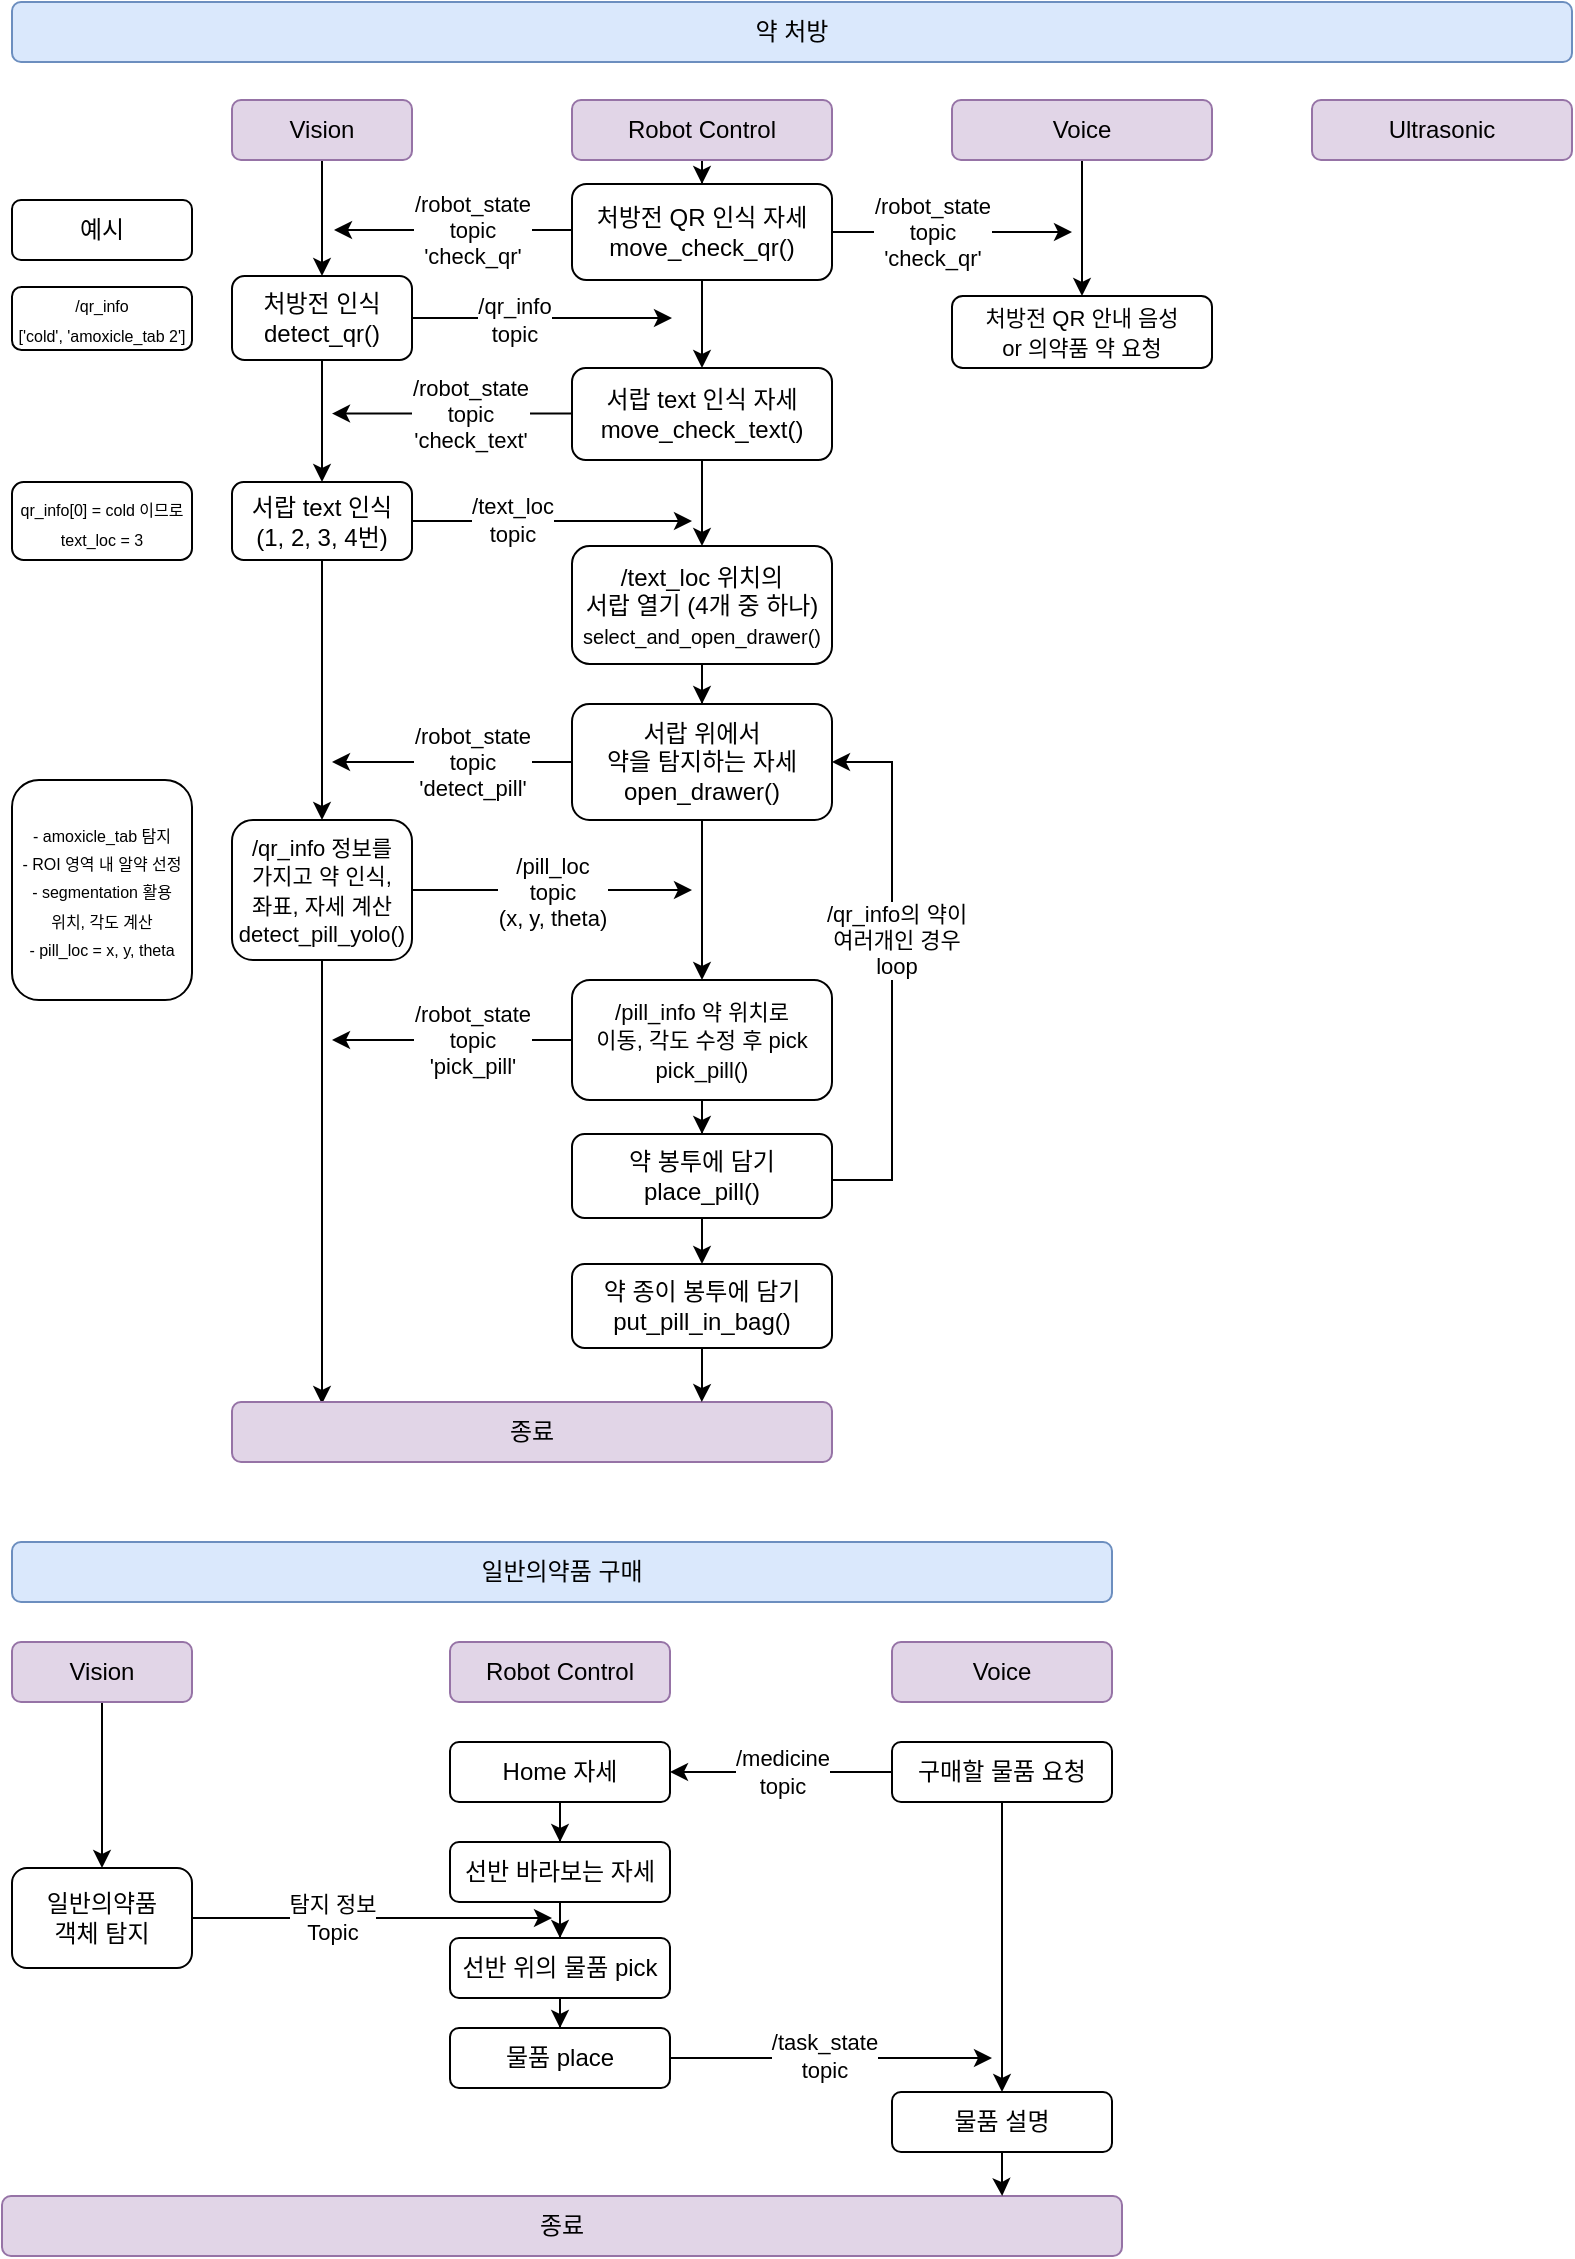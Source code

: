 <mxfile version="27.1.3">
  <diagram name="페이지-1" id="VVqCfOVXfzy3V_eHcKEl">
    <mxGraphModel dx="775" dy="437" grid="1" gridSize="10" guides="1" tooltips="1" connect="1" arrows="1" fold="1" page="1" pageScale="1" pageWidth="827" pageHeight="1169" background="#ffffff" math="0" shadow="0">
      <root>
        <mxCell id="0" />
        <mxCell id="1" parent="0" />
        <mxCell id="ZfewzwySDCzYrbojLsdr-8" value="" style="edgeStyle=orthogonalEdgeStyle;rounded=0;orthogonalLoop=1;jettySize=auto;html=1;" parent="1" source="4uhuHD_OqtdL1rbwjFQc-1" target="4uhuHD_OqtdL1rbwjFQc-3" edge="1">
          <mxGeometry relative="1" as="geometry" />
        </mxCell>
        <mxCell id="4uhuHD_OqtdL1rbwjFQc-1" value="Vision" style="rounded=1;whiteSpace=wrap;html=1;fillColor=#e1d5e7;strokeColor=#9673a6;" parent="1" vertex="1">
          <mxGeometry x="130" y="79" width="90" height="30" as="geometry" />
        </mxCell>
        <mxCell id="ZfewzwySDCzYrbojLsdr-11" style="edgeStyle=orthogonalEdgeStyle;rounded=0;orthogonalLoop=1;jettySize=auto;html=1;entryX=0.5;entryY=0;entryDx=0;entryDy=0;" parent="1" source="4uhuHD_OqtdL1rbwjFQc-2" target="4uhuHD_OqtdL1rbwjFQc-4" edge="1">
          <mxGeometry relative="1" as="geometry" />
        </mxCell>
        <mxCell id="4uhuHD_OqtdL1rbwjFQc-2" value="Robot Control" style="rounded=1;whiteSpace=wrap;html=1;fillColor=#e1d5e7;strokeColor=#9673a6;" parent="1" vertex="1">
          <mxGeometry x="300" y="79" width="130" height="30" as="geometry" />
        </mxCell>
        <mxCell id="ZfewzwySDCzYrbojLsdr-15" style="edgeStyle=orthogonalEdgeStyle;rounded=0;orthogonalLoop=1;jettySize=auto;html=1;" parent="1" source="4uhuHD_OqtdL1rbwjFQc-3" edge="1">
          <mxGeometry relative="1" as="geometry">
            <mxPoint x="350" y="188" as="targetPoint" />
          </mxGeometry>
        </mxCell>
        <mxCell id="ZfewzwySDCzYrbojLsdr-16" value="/qr_info&lt;div&gt;topic&lt;/div&gt;" style="edgeLabel;html=1;align=center;verticalAlign=middle;resizable=0;points=[];" parent="ZfewzwySDCzYrbojLsdr-15" vertex="1" connectable="0">
          <mxGeometry x="0.117" relative="1" as="geometry">
            <mxPoint x="-22" as="offset" />
          </mxGeometry>
        </mxCell>
        <mxCell id="ZfewzwySDCzYrbojLsdr-26" style="edgeStyle=orthogonalEdgeStyle;rounded=0;orthogonalLoop=1;jettySize=auto;html=1;entryX=0.5;entryY=0;entryDx=0;entryDy=0;" parent="1" source="4uhuHD_OqtdL1rbwjFQc-3" target="ZfewzwySDCzYrbojLsdr-25" edge="1">
          <mxGeometry relative="1" as="geometry" />
        </mxCell>
        <mxCell id="4uhuHD_OqtdL1rbwjFQc-3" value="처방전 인식&lt;div&gt;detect_qr()&lt;/div&gt;" style="rounded=1;whiteSpace=wrap;html=1;" parent="1" vertex="1">
          <mxGeometry x="130" y="167" width="90" height="42" as="geometry" />
        </mxCell>
        <mxCell id="ZfewzwySDCzYrbojLsdr-12" value="/robot_state&lt;div&gt;topic&lt;/div&gt;&lt;div&gt;&#39;check_qr&#39;&lt;/div&gt;" style="edgeStyle=orthogonalEdgeStyle;rounded=0;orthogonalLoop=1;jettySize=auto;html=1;" parent="1" edge="1">
          <mxGeometry x="-0.147" relative="1" as="geometry">
            <mxPoint x="181" y="144" as="targetPoint" />
            <mxPoint x="301" y="144.032" as="sourcePoint" />
            <mxPoint as="offset" />
          </mxGeometry>
        </mxCell>
        <mxCell id="ZfewzwySDCzYrbojLsdr-18" value="" style="edgeStyle=orthogonalEdgeStyle;rounded=0;orthogonalLoop=1;jettySize=auto;html=1;" parent="1" source="4uhuHD_OqtdL1rbwjFQc-4" target="ZfewzwySDCzYrbojLsdr-17" edge="1">
          <mxGeometry relative="1" as="geometry" />
        </mxCell>
        <mxCell id="VaNRtjLqdTXlUVfQ7H0l-16" value="&lt;span style=&quot;forced-color-adjust: none; color: light-dark(rgb(0, 0, 0), rgb(237, 237, 237)); font-family: Helvetica; font-size: 11px; font-style: normal; font-variant-ligatures: normal; font-variant-caps: normal; font-weight: 400; letter-spacing: normal; orphans: 2; text-align: center; text-indent: 0px; text-transform: none; widows: 2; word-spacing: 0px; -webkit-text-stroke-width: 0px; white-space: nowrap; background-color: light-dark(rgb(255, 255, 255), rgb(18, 18, 18)); text-decoration-thickness: initial; text-decoration-style: initial; text-decoration-color: initial; float: none; display: inline !important;&quot; data-mx-given-colors=&quot;{&amp;quot;color&amp;quot;:&amp;quot;rgb(0, 0, 0)&amp;quot;,&amp;quot;background-color&amp;quot;:&amp;quot;rgb(255, 255, 255)&amp;quot;}&quot;&gt;/robot_state&lt;/span&gt;&lt;div style=&quot;forced-color-adjust: none; color: light-dark(rgb(0, 0, 0), rgb(237, 237, 237)); font-family: Helvetica; font-size: 11px; font-style: normal; font-variant-ligatures: normal; font-variant-caps: normal; font-weight: 400; letter-spacing: normal; orphans: 2; text-align: center; text-indent: 0px; text-transform: none; widows: 2; word-spacing: 0px; -webkit-text-stroke-width: 0px; white-space: nowrap; text-decoration-thickness: initial; text-decoration-style: initial; text-decoration-color: initial;&quot; data-mx-given-colors=&quot;{&amp;quot;color&amp;quot;:&amp;quot;rgb(0, 0, 0)&amp;quot;}&quot;&gt;topic&lt;/div&gt;&lt;div style=&quot;forced-color-adjust: none; color: light-dark(rgb(0, 0, 0), rgb(237, 237, 237)); font-family: Helvetica; font-size: 11px; font-style: normal; font-variant-ligatures: normal; font-variant-caps: normal; font-weight: 400; letter-spacing: normal; orphans: 2; text-align: center; text-indent: 0px; text-transform: none; widows: 2; word-spacing: 0px; -webkit-text-stroke-width: 0px; white-space: nowrap; text-decoration-thickness: initial; text-decoration-style: initial; text-decoration-color: initial;&quot; data-mx-given-colors=&quot;{&amp;quot;color&amp;quot;:&amp;quot;rgb(0, 0, 0)&amp;quot;}&quot;&gt;&#39;check_qr&#39;&lt;/div&gt;" style="edgeStyle=orthogonalEdgeStyle;rounded=0;orthogonalLoop=1;jettySize=auto;html=1;" parent="1" source="4uhuHD_OqtdL1rbwjFQc-4" edge="1">
          <mxGeometry x="-0.17" relative="1" as="geometry">
            <mxPoint x="550" y="145" as="targetPoint" />
            <mxPoint as="offset" />
          </mxGeometry>
        </mxCell>
        <mxCell id="4uhuHD_OqtdL1rbwjFQc-4" value="처방전 QR 인식 자세&lt;div&gt;move_check_qr()&lt;/div&gt;" style="rounded=1;whiteSpace=wrap;html=1;" parent="1" vertex="1">
          <mxGeometry x="300" y="121" width="130" height="48" as="geometry" />
        </mxCell>
        <mxCell id="4uhuHD_OqtdL1rbwjFQc-9" value="" style="edgeStyle=orthogonalEdgeStyle;rounded=0;orthogonalLoop=1;jettySize=auto;html=1;" parent="1" source="4uhuHD_OqtdL1rbwjFQc-6" target="4uhuHD_OqtdL1rbwjFQc-8" edge="1">
          <mxGeometry relative="1" as="geometry" />
        </mxCell>
        <mxCell id="ZfewzwySDCzYrbojLsdr-33" value="&lt;span style=&quot;forced-color-adjust: none; color: rgb(0, 0, 0); font-family: Helvetica; font-size: 11px; font-style: normal; font-variant-ligatures: normal; font-variant-caps: normal; font-weight: 400; letter-spacing: normal; orphans: 2; text-align: center; text-indent: 0px; text-transform: none; widows: 2; word-spacing: 0px; -webkit-text-stroke-width: 0px; white-space: nowrap; background-color: rgb(255, 255, 255); text-decoration-thickness: initial; text-decoration-style: initial; text-decoration-color: initial; float: none; display: inline !important;&quot;&gt;/robot_state&lt;/span&gt;&lt;div style=&quot;forced-color-adjust: none; color: rgb(0, 0, 0); font-family: Helvetica; font-size: 11px; font-style: normal; font-variant-ligatures: normal; font-variant-caps: normal; font-weight: 400; letter-spacing: normal; orphans: 2; text-align: center; text-indent: 0px; text-transform: none; widows: 2; word-spacing: 0px; -webkit-text-stroke-width: 0px; white-space: nowrap; text-decoration-thickness: initial; text-decoration-style: initial; text-decoration-color: initial;&quot;&gt;topic&lt;/div&gt;&lt;div style=&quot;forced-color-adjust: none; color: rgb(0, 0, 0); font-family: Helvetica; font-size: 11px; font-style: normal; font-variant-ligatures: normal; font-variant-caps: normal; font-weight: 400; letter-spacing: normal; orphans: 2; text-align: center; text-indent: 0px; text-transform: none; widows: 2; word-spacing: 0px; -webkit-text-stroke-width: 0px; white-space: nowrap; text-decoration-thickness: initial; text-decoration-style: initial; text-decoration-color: initial;&quot;&gt;&#39;detect_pill&#39;&lt;/div&gt;" style="edgeStyle=orthogonalEdgeStyle;rounded=0;orthogonalLoop=1;jettySize=auto;html=1;" parent="1" source="4uhuHD_OqtdL1rbwjFQc-6" edge="1">
          <mxGeometry x="-0.17" relative="1" as="geometry">
            <mxPoint x="180" y="410" as="targetPoint" />
            <mxPoint as="offset" />
          </mxGeometry>
        </mxCell>
        <mxCell id="4uhuHD_OqtdL1rbwjFQc-6" value="서랍 위에서&lt;div&gt;약을 탐지하는 자세&lt;/div&gt;&lt;div&gt;open_drawer()&lt;/div&gt;" style="rounded=1;whiteSpace=wrap;html=1;" parent="1" vertex="1">
          <mxGeometry x="300" y="381" width="130" height="58" as="geometry" />
        </mxCell>
        <mxCell id="ZfewzwySDCzYrbojLsdr-38" value="&lt;span style=&quot;forced-color-adjust: none; color: rgb(0, 0, 0); font-family: Helvetica; font-size: 11px; font-style: normal; font-variant-ligatures: normal; font-variant-caps: normal; font-weight: 400; letter-spacing: normal; orphans: 2; text-align: center; text-indent: 0px; text-transform: none; widows: 2; word-spacing: 0px; -webkit-text-stroke-width: 0px; white-space: nowrap; background-color: rgb(255, 255, 255); text-decoration-thickness: initial; text-decoration-style: initial; text-decoration-color: initial; float: none; display: inline !important;&quot;&gt;/robot_state&lt;/span&gt;&lt;div style=&quot;forced-color-adjust: none; color: rgb(0, 0, 0); font-family: Helvetica; font-size: 11px; font-style: normal; font-variant-ligatures: normal; font-variant-caps: normal; font-weight: 400; letter-spacing: normal; orphans: 2; text-align: center; text-indent: 0px; text-transform: none; widows: 2; word-spacing: 0px; -webkit-text-stroke-width: 0px; white-space: nowrap; text-decoration-thickness: initial; text-decoration-style: initial; text-decoration-color: initial;&quot;&gt;topic&lt;/div&gt;&lt;div style=&quot;forced-color-adjust: none; color: rgb(0, 0, 0); font-family: Helvetica; font-size: 11px; font-style: normal; font-variant-ligatures: normal; font-variant-caps: normal; font-weight: 400; letter-spacing: normal; orphans: 2; text-align: center; text-indent: 0px; text-transform: none; widows: 2; word-spacing: 0px; -webkit-text-stroke-width: 0px; white-space: nowrap; text-decoration-thickness: initial; text-decoration-style: initial; text-decoration-color: initial;&quot;&gt;&#39;pick_pill&#39;&lt;/div&gt;" style="edgeStyle=orthogonalEdgeStyle;rounded=0;orthogonalLoop=1;jettySize=auto;html=1;" parent="1" source="4uhuHD_OqtdL1rbwjFQc-8" edge="1">
          <mxGeometry x="-0.17" relative="1" as="geometry">
            <mxPoint x="180.0" y="549" as="targetPoint" />
            <mxPoint as="offset" />
          </mxGeometry>
        </mxCell>
        <mxCell id="ZfewzwySDCzYrbojLsdr-40" style="edgeStyle=orthogonalEdgeStyle;rounded=0;orthogonalLoop=1;jettySize=auto;html=1;entryX=0.5;entryY=0;entryDx=0;entryDy=0;" parent="1" source="4uhuHD_OqtdL1rbwjFQc-8" target="4uhuHD_OqtdL1rbwjFQc-15" edge="1">
          <mxGeometry relative="1" as="geometry" />
        </mxCell>
        <mxCell id="4uhuHD_OqtdL1rbwjFQc-8" value="&lt;span style=&quot;font-size: 11px; text-wrap-mode: nowrap; background-color: rgb(255, 255, 255);&quot;&gt;/pill_info 약 위치로 &lt;br&gt;이동, 각도 수정 후 pick&lt;/span&gt;&lt;div&gt;&lt;span style=&quot;font-size: 11px; text-wrap-mode: nowrap; background-color: rgb(255, 255, 255);&quot;&gt;pick_pill()&lt;/span&gt;&lt;/div&gt;" style="rounded=1;whiteSpace=wrap;html=1;" parent="1" vertex="1">
          <mxGeometry x="300" y="519" width="130" height="60" as="geometry" />
        </mxCell>
        <mxCell id="ZfewzwySDCzYrbojLsdr-51" style="edgeStyle=orthogonalEdgeStyle;rounded=0;orthogonalLoop=1;jettySize=auto;html=1;entryX=1;entryY=0.5;entryDx=0;entryDy=0;" parent="1" source="4uhuHD_OqtdL1rbwjFQc-15" target="4uhuHD_OqtdL1rbwjFQc-6" edge="1">
          <mxGeometry relative="1" as="geometry">
            <Array as="points">
              <mxPoint x="460" y="619" />
              <mxPoint x="460" y="410" />
            </Array>
          </mxGeometry>
        </mxCell>
        <mxCell id="ZfewzwySDCzYrbojLsdr-52" value="&lt;div&gt;/qr_info의 약이&lt;/div&gt;여러개인 경우&lt;div&gt;loop&lt;/div&gt;" style="edgeLabel;html=1;align=center;verticalAlign=middle;resizable=0;points=[];" parent="ZfewzwySDCzYrbojLsdr-51" vertex="1" connectable="0">
          <mxGeometry x="0.118" y="-2" relative="1" as="geometry">
            <mxPoint as="offset" />
          </mxGeometry>
        </mxCell>
        <mxCell id="VaNRtjLqdTXlUVfQ7H0l-12" value="" style="edgeStyle=orthogonalEdgeStyle;rounded=0;orthogonalLoop=1;jettySize=auto;html=1;" parent="1" source="4uhuHD_OqtdL1rbwjFQc-15" target="VaNRtjLqdTXlUVfQ7H0l-11" edge="1">
          <mxGeometry relative="1" as="geometry" />
        </mxCell>
        <mxCell id="4uhuHD_OqtdL1rbwjFQc-15" value="약 봉투에 담기&lt;div&gt;place_pill()&lt;/div&gt;" style="rounded=1;whiteSpace=wrap;html=1;" parent="1" vertex="1">
          <mxGeometry x="300" y="596" width="130" height="42" as="geometry" />
        </mxCell>
        <mxCell id="4uhuHD_OqtdL1rbwjFQc-18" value="약 처방" style="rounded=1;whiteSpace=wrap;html=1;fillColor=#dae8fc;strokeColor=#6c8ebf;" parent="1" vertex="1">
          <mxGeometry x="20" y="30" width="780" height="30" as="geometry" />
        </mxCell>
        <mxCell id="NTEcIHUlj5o2l75i7hv5-12" style="edgeStyle=orthogonalEdgeStyle;rounded=0;orthogonalLoop=1;jettySize=auto;html=1;entryX=0.5;entryY=0;entryDx=0;entryDy=0;" edge="1" parent="1" source="4uhuHD_OqtdL1rbwjFQc-22" target="4uhuHD_OqtdL1rbwjFQc-32">
          <mxGeometry relative="1" as="geometry" />
        </mxCell>
        <mxCell id="4uhuHD_OqtdL1rbwjFQc-22" value="Vision" style="rounded=1;whiteSpace=wrap;html=1;fillColor=#e1d5e7;strokeColor=#9673a6;" parent="1" vertex="1">
          <mxGeometry x="20" y="850" width="90" height="30" as="geometry" />
        </mxCell>
        <mxCell id="4uhuHD_OqtdL1rbwjFQc-23" value="Robot Control" style="rounded=1;whiteSpace=wrap;html=1;fillColor=#e1d5e7;strokeColor=#9673a6;" parent="1" vertex="1">
          <mxGeometry x="239" y="850" width="110" height="30" as="geometry" />
        </mxCell>
        <mxCell id="4uhuHD_OqtdL1rbwjFQc-24" value="Voice" style="rounded=1;whiteSpace=wrap;html=1;fillColor=#e1d5e7;strokeColor=#9673a6;" parent="1" vertex="1">
          <mxGeometry x="460" y="850" width="110" height="30" as="geometry" />
        </mxCell>
        <mxCell id="4uhuHD_OqtdL1rbwjFQc-30" value="" style="edgeStyle=orthogonalEdgeStyle;rounded=0;orthogonalLoop=1;jettySize=auto;html=1;" parent="1" source="4uhuHD_OqtdL1rbwjFQc-25" target="4uhuHD_OqtdL1rbwjFQc-29" edge="1">
          <mxGeometry relative="1" as="geometry" />
        </mxCell>
        <mxCell id="4uhuHD_OqtdL1rbwjFQc-25" value="Home 자세" style="rounded=1;whiteSpace=wrap;html=1;" parent="1" vertex="1">
          <mxGeometry x="239" y="900" width="110" height="30" as="geometry" />
        </mxCell>
        <mxCell id="4uhuHD_OqtdL1rbwjFQc-27" value="/medicine&lt;div&gt;topic&lt;/div&gt;" style="edgeStyle=orthogonalEdgeStyle;rounded=0;orthogonalLoop=1;jettySize=auto;html=1;entryX=1;entryY=0.5;entryDx=0;entryDy=0;" parent="1" source="4uhuHD_OqtdL1rbwjFQc-26" target="4uhuHD_OqtdL1rbwjFQc-25" edge="1">
          <mxGeometry relative="1" as="geometry" />
        </mxCell>
        <mxCell id="NTEcIHUlj5o2l75i7hv5-8" style="edgeStyle=orthogonalEdgeStyle;rounded=0;orthogonalLoop=1;jettySize=auto;html=1;entryX=0.5;entryY=0;entryDx=0;entryDy=0;" edge="1" parent="1" source="4uhuHD_OqtdL1rbwjFQc-26" target="NTEcIHUlj5o2l75i7hv5-6">
          <mxGeometry relative="1" as="geometry" />
        </mxCell>
        <mxCell id="4uhuHD_OqtdL1rbwjFQc-26" value="구매할 물품 요청" style="rounded=1;whiteSpace=wrap;html=1;" parent="1" vertex="1">
          <mxGeometry x="460" y="900" width="110" height="30" as="geometry" />
        </mxCell>
        <mxCell id="4uhuHD_OqtdL1rbwjFQc-28" value="일반의약품 구매" style="rounded=1;whiteSpace=wrap;html=1;fillColor=#dae8fc;strokeColor=#6c8ebf;" parent="1" vertex="1">
          <mxGeometry x="20" y="800" width="550" height="30" as="geometry" />
        </mxCell>
        <mxCell id="4uhuHD_OqtdL1rbwjFQc-36" value="" style="edgeStyle=orthogonalEdgeStyle;rounded=0;orthogonalLoop=1;jettySize=auto;html=1;" parent="1" source="4uhuHD_OqtdL1rbwjFQc-29" target="4uhuHD_OqtdL1rbwjFQc-35" edge="1">
          <mxGeometry relative="1" as="geometry" />
        </mxCell>
        <mxCell id="4uhuHD_OqtdL1rbwjFQc-29" value="선반 바라보는 자세" style="rounded=1;whiteSpace=wrap;html=1;" parent="1" vertex="1">
          <mxGeometry x="239" y="950" width="110" height="30" as="geometry" />
        </mxCell>
        <mxCell id="NTEcIHUlj5o2l75i7hv5-11" value="&lt;span style=&quot;color: rgb(0, 0, 0); font-family: Helvetica; font-size: 11px; font-style: normal; font-variant-ligatures: normal; font-variant-caps: normal; font-weight: 400; letter-spacing: normal; orphans: 2; text-align: center; text-indent: 0px; text-transform: none; widows: 2; word-spacing: 0px; -webkit-text-stroke-width: 0px; white-space: nowrap; background-color: rgb(255, 255, 255); text-decoration-thickness: initial; text-decoration-style: initial; text-decoration-color: initial; display: inline !important; float: none;&quot;&gt;탐지 정보&lt;/span&gt;&lt;div style=&quot;forced-color-adjust: none; color: rgb(0, 0, 0); font-family: Helvetica; font-size: 11px; font-style: normal; font-variant-ligatures: normal; font-variant-caps: normal; font-weight: 400; letter-spacing: normal; orphans: 2; text-align: center; text-indent: 0px; text-transform: none; widows: 2; word-spacing: 0px; -webkit-text-stroke-width: 0px; white-space: nowrap; text-decoration-thickness: initial; text-decoration-style: initial; text-decoration-color: initial;&quot;&gt;Topic&lt;/div&gt;" style="edgeStyle=orthogonalEdgeStyle;rounded=0;orthogonalLoop=1;jettySize=auto;html=1;" edge="1" parent="1" source="4uhuHD_OqtdL1rbwjFQc-32">
          <mxGeometry x="-0.224" relative="1" as="geometry">
            <mxPoint x="290" y="988" as="targetPoint" />
            <mxPoint as="offset" />
          </mxGeometry>
        </mxCell>
        <mxCell id="4uhuHD_OqtdL1rbwjFQc-32" value="일반의약품&lt;div&gt;객체 탐지&lt;/div&gt;" style="rounded=1;whiteSpace=wrap;html=1;" parent="1" vertex="1">
          <mxGeometry x="20" y="963" width="90" height="50" as="geometry" />
        </mxCell>
        <mxCell id="4uhuHD_OqtdL1rbwjFQc-38" value="" style="edgeStyle=orthogonalEdgeStyle;rounded=0;orthogonalLoop=1;jettySize=auto;html=1;" parent="1" source="4uhuHD_OqtdL1rbwjFQc-35" target="4uhuHD_OqtdL1rbwjFQc-37" edge="1">
          <mxGeometry relative="1" as="geometry" />
        </mxCell>
        <mxCell id="4uhuHD_OqtdL1rbwjFQc-35" value="선반 위의 물품 pick" style="rounded=1;whiteSpace=wrap;html=1;" parent="1" vertex="1">
          <mxGeometry x="239" y="998" width="110" height="30" as="geometry" />
        </mxCell>
        <mxCell id="NTEcIHUlj5o2l75i7hv5-3" style="edgeStyle=orthogonalEdgeStyle;rounded=0;orthogonalLoop=1;jettySize=auto;html=1;" edge="1" parent="1" source="4uhuHD_OqtdL1rbwjFQc-37">
          <mxGeometry relative="1" as="geometry">
            <mxPoint x="510" y="1058" as="targetPoint" />
          </mxGeometry>
        </mxCell>
        <mxCell id="NTEcIHUlj5o2l75i7hv5-4" value="/task_state&lt;div&gt;topic&lt;/div&gt;" style="edgeLabel;html=1;align=center;verticalAlign=middle;resizable=0;points=[];" vertex="1" connectable="0" parent="NTEcIHUlj5o2l75i7hv5-3">
          <mxGeometry x="0.199" y="2" relative="1" as="geometry">
            <mxPoint x="-20" as="offset" />
          </mxGeometry>
        </mxCell>
        <mxCell id="4uhuHD_OqtdL1rbwjFQc-37" value="물품 place" style="rounded=1;whiteSpace=wrap;html=1;" parent="1" vertex="1">
          <mxGeometry x="239" y="1043" width="110" height="30" as="geometry" />
        </mxCell>
        <mxCell id="ZfewzwySDCzYrbojLsdr-20" value="" style="edgeStyle=orthogonalEdgeStyle;rounded=0;orthogonalLoop=1;jettySize=auto;html=1;" parent="1" source="ZfewzwySDCzYrbojLsdr-17" target="ZfewzwySDCzYrbojLsdr-19" edge="1">
          <mxGeometry relative="1" as="geometry" />
        </mxCell>
        <mxCell id="ZfewzwySDCzYrbojLsdr-17" value="서랍 text 인식 자세&lt;div&gt;move_check_text()&lt;/div&gt;" style="rounded=1;whiteSpace=wrap;html=1;" parent="1" vertex="1">
          <mxGeometry x="300" y="213" width="130" height="46" as="geometry" />
        </mxCell>
        <mxCell id="ZfewzwySDCzYrbojLsdr-32" value="" style="edgeStyle=orthogonalEdgeStyle;rounded=0;orthogonalLoop=1;jettySize=auto;html=1;" parent="1" source="ZfewzwySDCzYrbojLsdr-19" target="4uhuHD_OqtdL1rbwjFQc-6" edge="1">
          <mxGeometry relative="1" as="geometry" />
        </mxCell>
        <mxCell id="ZfewzwySDCzYrbojLsdr-19" value="/text_loc 위치의&lt;br&gt;&lt;span style=&quot;background-color: transparent; color: light-dark(rgb(0, 0, 0), rgb(255, 255, 255));&quot;&gt;서랍 열기 (4개 중 하나)&lt;/span&gt;&lt;div&gt;&lt;span style=&quot;background-color: transparent; color: light-dark(rgb(0, 0, 0), rgb(255, 255, 255));&quot;&gt;&lt;font style=&quot;font-size: 10px;&quot;&gt;select_and_open_drawer()&lt;/font&gt;&lt;/span&gt;&lt;/div&gt;" style="rounded=1;whiteSpace=wrap;html=1;" parent="1" vertex="1">
          <mxGeometry x="300" y="302" width="130" height="59" as="geometry" />
        </mxCell>
        <mxCell id="ZfewzwySDCzYrbojLsdr-21" value="/robot_state&lt;div&gt;topic&lt;/div&gt;&lt;div&gt;&#39;check_text&#39;&lt;/div&gt;" style="edgeStyle=orthogonalEdgeStyle;rounded=0;orthogonalLoop=1;jettySize=auto;html=1;" parent="1" edge="1">
          <mxGeometry x="-0.15" relative="1" as="geometry">
            <mxPoint x="180" y="235.77" as="targetPoint" />
            <mxPoint x="300" y="235.802" as="sourcePoint" />
            <mxPoint as="offset" />
          </mxGeometry>
        </mxCell>
        <mxCell id="ZfewzwySDCzYrbojLsdr-30" style="edgeStyle=orthogonalEdgeStyle;rounded=0;orthogonalLoop=1;jettySize=auto;html=1;entryX=0.5;entryY=0;entryDx=0;entryDy=0;" parent="1" source="ZfewzwySDCzYrbojLsdr-25" target="ZfewzwySDCzYrbojLsdr-28" edge="1">
          <mxGeometry relative="1" as="geometry" />
        </mxCell>
        <mxCell id="ZfewzwySDCzYrbojLsdr-47" value="&lt;span style=&quot;forced-color-adjust: none; color: light-dark(rgb(0, 0, 0), rgb(237, 237, 237)); font-family: Helvetica; font-size: 11px; font-style: normal; font-variant-ligatures: normal; font-variant-caps: normal; font-weight: 400; letter-spacing: normal; orphans: 2; text-align: center; text-indent: 0px; text-transform: none; widows: 2; word-spacing: 0px; -webkit-text-stroke-width: 0px; white-space: nowrap; background-color: light-dark(rgb(255, 255, 255), rgb(18, 18, 18)); text-decoration-thickness: initial; text-decoration-style: initial; text-decoration-color: initial; float: none; display: inline !important;&quot; data-mx-given-colors=&quot;{&amp;quot;color&amp;quot;:&amp;quot;rgb(0, 0, 0)&amp;quot;,&amp;quot;background-color&amp;quot;:&amp;quot;rgb(255, 255, 255)&amp;quot;}&quot;&gt;/text_loc&lt;/span&gt;&lt;div style=&quot;forced-color-adjust: none; color: light-dark(rgb(0, 0, 0), rgb(237, 237, 237)); font-family: Helvetica; font-size: 11px; font-style: normal; font-variant-ligatures: normal; font-variant-caps: normal; font-weight: 400; letter-spacing: normal; orphans: 2; text-align: center; text-indent: 0px; text-transform: none; widows: 2; word-spacing: 0px; -webkit-text-stroke-width: 0px; white-space: nowrap; text-decoration-thickness: initial; text-decoration-style: initial; text-decoration-color: initial;&quot; data-mx-given-colors=&quot;{&amp;quot;color&amp;quot;:&amp;quot;rgb(0, 0, 0)&amp;quot;}&quot;&gt;topic&lt;/div&gt;" style="edgeStyle=orthogonalEdgeStyle;rounded=0;orthogonalLoop=1;jettySize=auto;html=1;" parent="1" source="ZfewzwySDCzYrbojLsdr-25" edge="1">
          <mxGeometry x="-0.288" y="1" relative="1" as="geometry">
            <mxPoint x="360" y="289.5" as="targetPoint" />
            <mxPoint as="offset" />
          </mxGeometry>
        </mxCell>
        <mxCell id="ZfewzwySDCzYrbojLsdr-25" value="서랍 text 인식&lt;div&gt;(1, 2, 3, 4번)&lt;/div&gt;" style="rounded=1;whiteSpace=wrap;html=1;" parent="1" vertex="1">
          <mxGeometry x="130" y="270" width="90" height="39" as="geometry" />
        </mxCell>
        <mxCell id="ZfewzwySDCzYrbojLsdr-44" style="edgeStyle=orthogonalEdgeStyle;rounded=0;orthogonalLoop=1;jettySize=auto;html=1;entryX=0.15;entryY=0.033;entryDx=0;entryDy=0;entryPerimeter=0;" parent="1" source="ZfewzwySDCzYrbojLsdr-28" target="ZfewzwySDCzYrbojLsdr-42" edge="1">
          <mxGeometry relative="1" as="geometry">
            <mxPoint x="175" y="649" as="targetPoint" />
          </mxGeometry>
        </mxCell>
        <mxCell id="ZfewzwySDCzYrbojLsdr-48" value="&lt;span style=&quot;color: rgb(0, 0, 0); font-family: Helvetica; font-size: 11px; font-style: normal; font-variant-ligatures: normal; font-variant-caps: normal; font-weight: 400; letter-spacing: normal; orphans: 2; text-align: center; text-indent: 0px; text-transform: none; widows: 2; word-spacing: 0px; -webkit-text-stroke-width: 0px; white-space: nowrap; background-color: rgb(255, 255, 255); text-decoration-thickness: initial; text-decoration-style: initial; text-decoration-color: initial; float: none; display: inline !important;&quot;&gt;/pill_loc&lt;/span&gt;&lt;div style=&quot;forced-color-adjust: none; color: rgb(0, 0, 0); font-family: Helvetica; font-size: 11px; font-style: normal; font-variant-ligatures: normal; font-variant-caps: normal; font-weight: 400; letter-spacing: normal; orphans: 2; text-align: center; text-indent: 0px; text-transform: none; widows: 2; word-spacing: 0px; -webkit-text-stroke-width: 0px; white-space: nowrap; text-decoration-thickness: initial; text-decoration-style: initial; text-decoration-color: initial;&quot;&gt;topic&lt;/div&gt;&lt;div style=&quot;forced-color-adjust: none; color: rgb(0, 0, 0); font-family: Helvetica; font-size: 11px; font-style: normal; font-variant-ligatures: normal; font-variant-caps: normal; font-weight: 400; letter-spacing: normal; orphans: 2; text-align: center; text-indent: 0px; text-transform: none; widows: 2; word-spacing: 0px; -webkit-text-stroke-width: 0px; white-space: nowrap; text-decoration-thickness: initial; text-decoration-style: initial; text-decoration-color: initial;&quot;&gt;(x, y, theta)&lt;/div&gt;" style="edgeStyle=orthogonalEdgeStyle;rounded=0;orthogonalLoop=1;jettySize=auto;html=1;" parent="1" source="ZfewzwySDCzYrbojLsdr-28" edge="1">
          <mxGeometry relative="1" as="geometry">
            <mxPoint x="360" y="474" as="targetPoint" />
          </mxGeometry>
        </mxCell>
        <mxCell id="ZfewzwySDCzYrbojLsdr-28" value="&lt;span style=&quot;font-size: 11px; text-wrap-mode: nowrap; background-color: rgb(255, 255, 255);&quot;&gt;/qr_info 정보를&lt;br&gt;가지고&amp;nbsp;&lt;/span&gt;&lt;span style=&quot;font-size: 11px; background-color: transparent; color: light-dark(rgb(0, 0, 0), rgb(255, 255, 255));&quot;&gt;약 인식,&lt;/span&gt;&lt;div&gt;&lt;div&gt;&lt;font style=&quot;font-size: 11px;&quot;&gt;좌표, 자세 계산&lt;/font&gt;&lt;/div&gt;&lt;/div&gt;&lt;div&gt;&lt;font style=&quot;font-size: 11px;&quot;&gt;detect_pill_yolo()&lt;/font&gt;&lt;/div&gt;" style="rounded=1;whiteSpace=wrap;html=1;" parent="1" vertex="1">
          <mxGeometry x="130" y="439" width="90" height="70" as="geometry" />
        </mxCell>
        <mxCell id="ZfewzwySDCzYrbojLsdr-42" value="종료" style="rounded=1;whiteSpace=wrap;html=1;fillColor=#e1d5e7;strokeColor=#9673a6;" parent="1" vertex="1">
          <mxGeometry x="130" y="730" width="300" height="30" as="geometry" />
        </mxCell>
        <mxCell id="ZfewzwySDCzYrbojLsdr-56" value="&lt;font style=&quot;font-size: 8px;&quot;&gt;/qr_info&lt;/font&gt;&lt;div&gt;&lt;font style=&quot;font-size: 8px;&quot;&gt;&lt;font style=&quot;&quot;&gt;[&#39;cold&#39;, &#39;amoxicle_tab&lt;span style=&quot;background-color: transparent; color: light-dark(rgb(0, 0, 0), rgb(255, 255, 255));&quot;&gt;&amp;nbsp;2&#39;&lt;/span&gt;&lt;/font&gt;&lt;span style=&quot;background-color: transparent; color: light-dark(rgb(0, 0, 0), rgb(255, 255, 255));&quot;&gt;]&lt;/span&gt;&lt;/font&gt;&lt;/div&gt;" style="rounded=1;whiteSpace=wrap;html=1;" parent="1" vertex="1">
          <mxGeometry x="20" y="172.5" width="90" height="31.5" as="geometry" />
        </mxCell>
        <mxCell id="ZfewzwySDCzYrbojLsdr-57" value="&lt;font style=&quot;font-size: 8px;&quot;&gt;qr_info[0] = cold 이므로&lt;/font&gt;&lt;div&gt;&lt;span style=&quot;text-wrap-mode: nowrap; background-color: rgb(255, 255, 255);&quot;&gt;&lt;font style=&quot;font-size: 8px;&quot;&gt;text_loc = 3&lt;/font&gt;&lt;/span&gt;&lt;/div&gt;" style="rounded=1;whiteSpace=wrap;html=1;" parent="1" vertex="1">
          <mxGeometry x="20" y="270" width="90" height="39" as="geometry" />
        </mxCell>
        <mxCell id="ZfewzwySDCzYrbojLsdr-58" value="&lt;font&gt;예시&lt;/font&gt;" style="rounded=1;whiteSpace=wrap;html=1;" parent="1" vertex="1">
          <mxGeometry x="20" y="129" width="90" height="30" as="geometry" />
        </mxCell>
        <mxCell id="ZfewzwySDCzYrbojLsdr-59" value="&lt;font style=&quot;font-size: 8px;&quot;&gt;- amoxicle_tab 탐지&lt;/font&gt;&lt;div&gt;&lt;font style=&quot;font-size: 8px;&quot;&gt;- ROI 영역 내 알약 선정&lt;/font&gt;&lt;/div&gt;&lt;div&gt;&lt;span style=&quot;font-size: 8px;&quot;&gt;- segmentation 활용&lt;br&gt;위치, 각도 계산&lt;/span&gt;&lt;/div&gt;&lt;div&gt;&lt;font style=&quot;font-size: 8px;&quot;&gt;- pill_loc = x, y, theta&lt;/font&gt;&lt;/div&gt;" style="rounded=1;whiteSpace=wrap;html=1;" parent="1" vertex="1">
          <mxGeometry x="20" y="419" width="90" height="110" as="geometry" />
        </mxCell>
        <mxCell id="VaNRtjLqdTXlUVfQ7H0l-8" style="edgeStyle=orthogonalEdgeStyle;rounded=0;orthogonalLoop=1;jettySize=auto;html=1;entryX=0.5;entryY=0;entryDx=0;entryDy=0;" parent="1" source="VaNRtjLqdTXlUVfQ7H0l-1" target="VaNRtjLqdTXlUVfQ7H0l-5" edge="1">
          <mxGeometry relative="1" as="geometry" />
        </mxCell>
        <mxCell id="VaNRtjLqdTXlUVfQ7H0l-1" value="Voice" style="rounded=1;whiteSpace=wrap;html=1;fillColor=#e1d5e7;strokeColor=#9673a6;" parent="1" vertex="1">
          <mxGeometry x="490" y="79" width="130" height="30" as="geometry" />
        </mxCell>
        <mxCell id="VaNRtjLqdTXlUVfQ7H0l-5" value="&lt;font style=&quot;font-size: 11px;&quot;&gt;처방전 QR 안내 음성&lt;br&gt;or 의약품 약 요청&lt;/font&gt;" style="rounded=1;whiteSpace=wrap;html=1;" parent="1" vertex="1">
          <mxGeometry x="490" y="177" width="130" height="36" as="geometry" />
        </mxCell>
        <mxCell id="VaNRtjLqdTXlUVfQ7H0l-7" value="Ultrasonic" style="rounded=1;whiteSpace=wrap;html=1;fillColor=#e1d5e7;strokeColor=#9673a6;" parent="1" vertex="1">
          <mxGeometry x="670" y="79" width="130" height="30" as="geometry" />
        </mxCell>
        <mxCell id="VaNRtjLqdTXlUVfQ7H0l-11" value="약 종이 봉투에 담기&lt;div&gt;put_pill_in_bag()&lt;/div&gt;" style="rounded=1;whiteSpace=wrap;html=1;" parent="1" vertex="1">
          <mxGeometry x="300" y="661" width="130" height="42" as="geometry" />
        </mxCell>
        <mxCell id="VaNRtjLqdTXlUVfQ7H0l-14" style="edgeStyle=orthogonalEdgeStyle;rounded=0;orthogonalLoop=1;jettySize=auto;html=1;entryX=0.783;entryY=0;entryDx=0;entryDy=0;entryPerimeter=0;" parent="1" source="VaNRtjLqdTXlUVfQ7H0l-11" target="ZfewzwySDCzYrbojLsdr-42" edge="1">
          <mxGeometry relative="1" as="geometry" />
        </mxCell>
        <mxCell id="NTEcIHUlj5o2l75i7hv5-2" value="종료" style="rounded=1;whiteSpace=wrap;html=1;fillColor=#e1d5e7;strokeColor=#9673a6;" vertex="1" parent="1">
          <mxGeometry x="15" y="1127" width="560" height="30" as="geometry" />
        </mxCell>
        <mxCell id="NTEcIHUlj5o2l75i7hv5-6" value="물품 설명" style="rounded=1;whiteSpace=wrap;html=1;" vertex="1" parent="1">
          <mxGeometry x="460" y="1075" width="110" height="30" as="geometry" />
        </mxCell>
        <mxCell id="NTEcIHUlj5o2l75i7hv5-10" style="edgeStyle=orthogonalEdgeStyle;rounded=0;orthogonalLoop=1;jettySize=auto;html=1;entryX=0.893;entryY=0;entryDx=0;entryDy=0;entryPerimeter=0;" edge="1" parent="1" source="NTEcIHUlj5o2l75i7hv5-6" target="NTEcIHUlj5o2l75i7hv5-2">
          <mxGeometry relative="1" as="geometry" />
        </mxCell>
      </root>
    </mxGraphModel>
  </diagram>
</mxfile>
